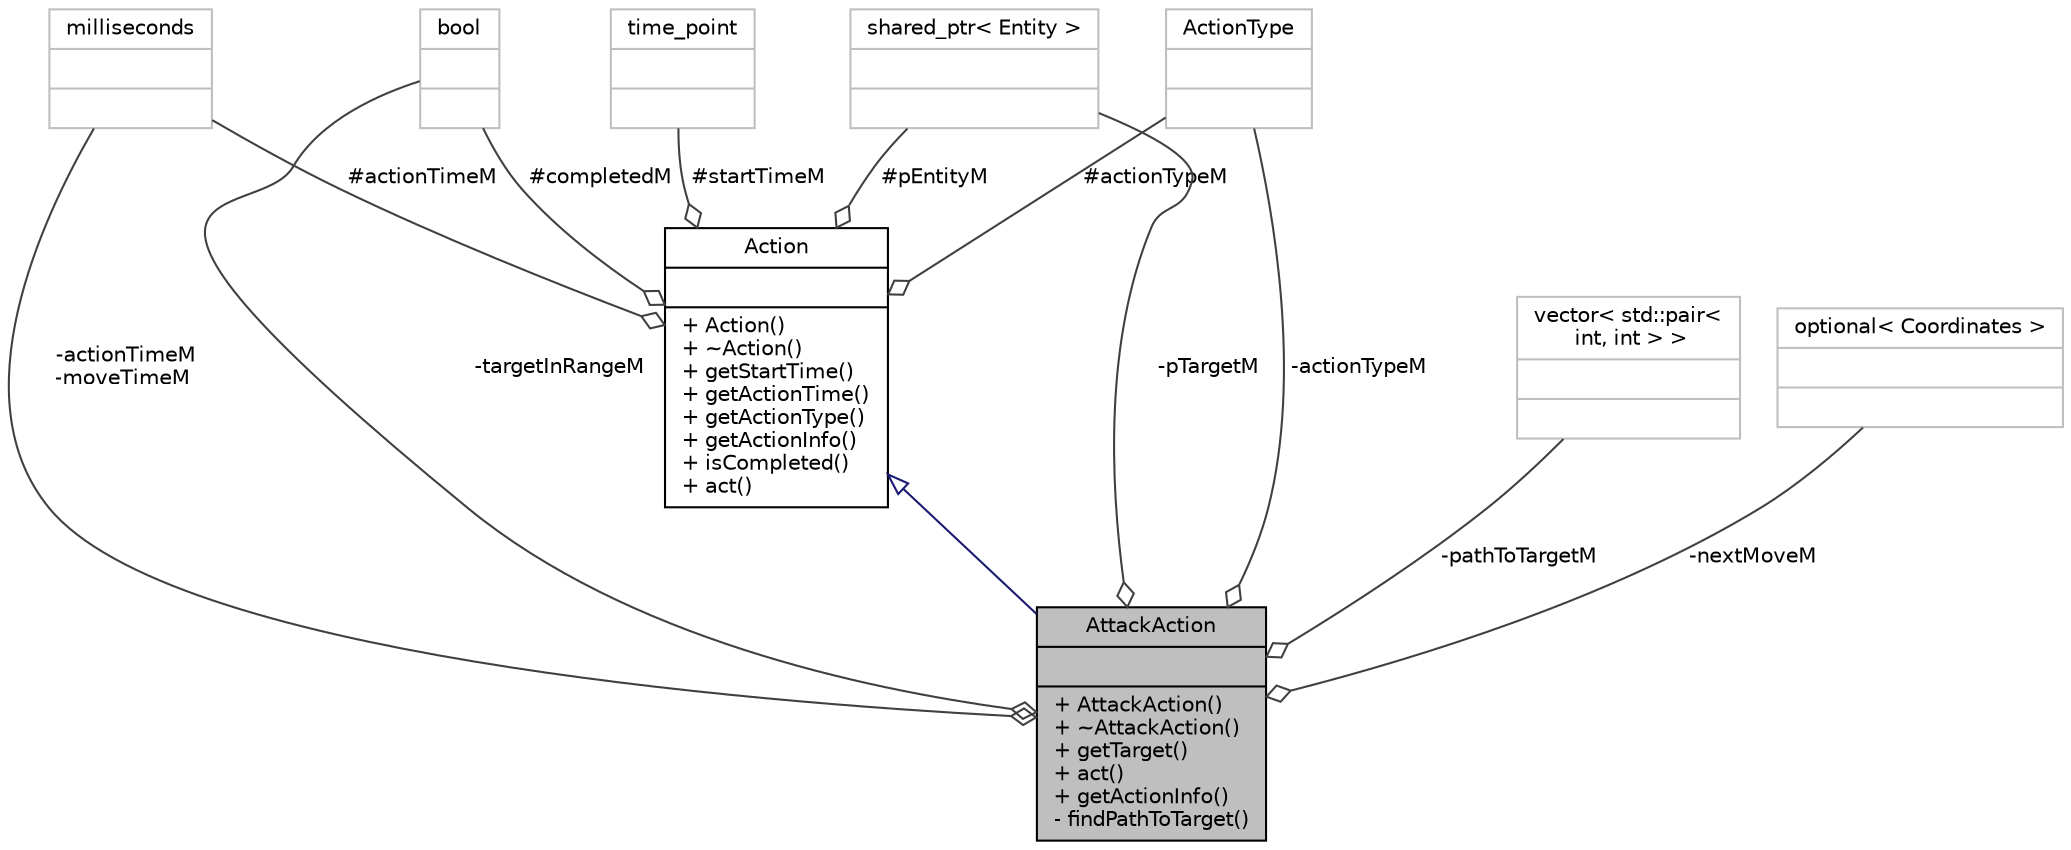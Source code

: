 digraph "AttackAction"
{
 // LATEX_PDF_SIZE
  edge [fontname="Helvetica",fontsize="10",labelfontname="Helvetica",labelfontsize="10"];
  node [fontname="Helvetica",fontsize="10",shape=record];
  Node1 [label="{AttackAction\n||+ AttackAction()\l+ ~AttackAction()\l+ getTarget()\l+ act()\l+ getActionInfo()\l- findPathToTarget()\l}",height=0.2,width=0.4,color="black", fillcolor="grey75", style="filled", fontcolor="black",tooltip="Action used for attacks."];
  Node2 -> Node1 [dir="back",color="midnightblue",fontsize="10",style="solid",arrowtail="onormal",fontname="Helvetica"];
  Node2 [label="{Action\n||+ Action()\l+ ~Action()\l+ getStartTime()\l+ getActionTime()\l+ getActionType()\l+ getActionInfo()\l+ isCompleted()\l+ act()\l}",height=0.2,width=0.4,color="black", fillcolor="white", style="filled",URL="$classAction.html",tooltip="Represents an action that an entity can perform."];
  Node3 -> Node2 [color="grey25",fontsize="10",style="solid",label=" #startTimeM" ,arrowhead="odiamond",fontname="Helvetica"];
  Node3 [label="{time_point\n||}",height=0.2,width=0.4,color="grey75", fillcolor="white", style="filled",tooltip=" "];
  Node4 -> Node2 [color="grey25",fontsize="10",style="solid",label=" #actionTimeM" ,arrowhead="odiamond",fontname="Helvetica"];
  Node4 [label="{milliseconds\n||}",height=0.2,width=0.4,color="grey75", fillcolor="white", style="filled",tooltip=" "];
  Node5 -> Node2 [color="grey25",fontsize="10",style="solid",label=" #actionTypeM" ,arrowhead="odiamond",fontname="Helvetica"];
  Node5 [label="{ActionType\n||}",height=0.2,width=0.4,color="grey75", fillcolor="white", style="filled",tooltip=" "];
  Node6 -> Node2 [color="grey25",fontsize="10",style="solid",label=" #pEntityM" ,arrowhead="odiamond",fontname="Helvetica"];
  Node6 [label="{shared_ptr\< Entity \>\n||}",height=0.2,width=0.4,color="grey75", fillcolor="white", style="filled",tooltip=" "];
  Node7 -> Node2 [color="grey25",fontsize="10",style="solid",label=" #completedM" ,arrowhead="odiamond",fontname="Helvetica"];
  Node7 [label="{bool\n||}",height=0.2,width=0.4,color="grey75", fillcolor="white", style="filled",tooltip=" "];
  Node8 -> Node1 [color="grey25",fontsize="10",style="solid",label=" -pathToTargetM" ,arrowhead="odiamond",fontname="Helvetica"];
  Node8 [label="{vector\< std::pair\<\l int, int \> \>\n||}",height=0.2,width=0.4,color="grey75", fillcolor="white", style="filled",tooltip=" "];
  Node4 -> Node1 [color="grey25",fontsize="10",style="solid",label=" -actionTimeM\n-moveTimeM" ,arrowhead="odiamond",fontname="Helvetica"];
  Node5 -> Node1 [color="grey25",fontsize="10",style="solid",label=" -actionTypeM" ,arrowhead="odiamond",fontname="Helvetica"];
  Node6 -> Node1 [color="grey25",fontsize="10",style="solid",label=" -pTargetM" ,arrowhead="odiamond",fontname="Helvetica"];
  Node7 -> Node1 [color="grey25",fontsize="10",style="solid",label=" -targetInRangeM" ,arrowhead="odiamond",fontname="Helvetica"];
  Node9 -> Node1 [color="grey25",fontsize="10",style="solid",label=" -nextMoveM" ,arrowhead="odiamond",fontname="Helvetica"];
  Node9 [label="{optional\< Coordinates \>\n||}",height=0.2,width=0.4,color="grey75", fillcolor="white", style="filled",tooltip=" "];
}
